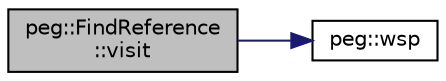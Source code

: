 digraph "peg::FindReference::visit"
{
 // LATEX_PDF_SIZE
  edge [fontname="Helvetica",fontsize="10",labelfontname="Helvetica",labelfontsize="10"];
  node [fontname="Helvetica",fontsize="10",shape=record];
  rankdir="LR";
  Node1 [label="peg::FindReference\l::visit",height=0.2,width=0.4,color="black", fillcolor="grey75", style="filled", fontcolor="black",tooltip=" "];
  Node1 -> Node2 [color="midnightblue",fontsize="10",style="solid",fontname="Helvetica"];
  Node2 [label="peg::wsp",height=0.2,width=0.4,color="black", fillcolor="white", style="filled",URL="$namespacepeg.html#a36efa719a391921ca76025dde8a3e6a4",tooltip=" "];
}
